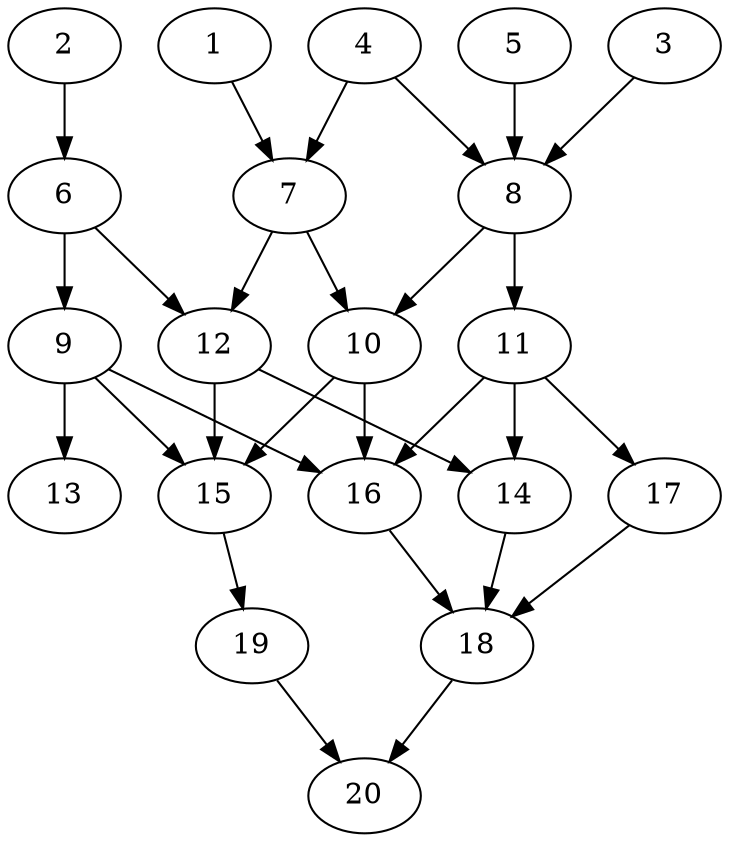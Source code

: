 // DAG automatically generated by daggen at Tue Jul 23 14:22:50 2019
// ./daggen --dot -n 20 --ccr 0.5 --fat 0.5 --regular 0.5 --density 0.6 --mindata 5242880 --maxdata 52428800 
digraph G {
  1 [size="11247616", alpha="0.15", expect_size="5623808"] 
  1 -> 7 [size ="5623808"]
  2 [size="65185792", alpha="0.05", expect_size="32592896"] 
  2 -> 6 [size ="32592896"]
  3 [size="102733824", alpha="0.01", expect_size="51366912"] 
  3 -> 8 [size ="51366912"]
  4 [size="30275584", alpha="0.19", expect_size="15137792"] 
  4 -> 7 [size ="15137792"]
  4 -> 8 [size ="15137792"]
  5 [size="15153152", alpha="0.09", expect_size="7576576"] 
  5 -> 8 [size ="7576576"]
  6 [size="45066240", alpha="0.17", expect_size="22533120"] 
  6 -> 9 [size ="22533120"]
  6 -> 12 [size ="22533120"]
  7 [size="62449664", alpha="0.19", expect_size="31224832"] 
  7 -> 10 [size ="31224832"]
  7 -> 12 [size ="31224832"]
  8 [size="36495360", alpha="0.19", expect_size="18247680"] 
  8 -> 10 [size ="18247680"]
  8 -> 11 [size ="18247680"]
  9 [size="46899200", alpha="0.07", expect_size="23449600"] 
  9 -> 13 [size ="23449600"]
  9 -> 15 [size ="23449600"]
  9 -> 16 [size ="23449600"]
  10 [size="13828096", alpha="0.11", expect_size="6914048"] 
  10 -> 15 [size ="6914048"]
  10 -> 16 [size ="6914048"]
  11 [size="89856000", alpha="0.06", expect_size="44928000"] 
  11 -> 14 [size ="44928000"]
  11 -> 16 [size ="44928000"]
  11 -> 17 [size ="44928000"]
  12 [size="67760128", alpha="0.11", expect_size="33880064"] 
  12 -> 14 [size ="33880064"]
  12 -> 15 [size ="33880064"]
  13 [size="93159424", alpha="0.04", expect_size="46579712"] 
  14 [size="99217408", alpha="0.11", expect_size="49608704"] 
  14 -> 18 [size ="49608704"]
  15 [size="95942656", alpha="0.17", expect_size="47971328"] 
  15 -> 19 [size ="47971328"]
  16 [size="42838016", alpha="0.04", expect_size="21419008"] 
  16 -> 18 [size ="21419008"]
  17 [size="27441152", alpha="0.09", expect_size="13720576"] 
  17 -> 18 [size ="13720576"]
  18 [size="24547328", alpha="0.15", expect_size="12273664"] 
  18 -> 20 [size ="12273664"]
  19 [size="17844224", alpha="0.19", expect_size="8922112"] 
  19 -> 20 [size ="8922112"]
  20 [size="52498432", alpha="0.19", expect_size="26249216"] 
}
